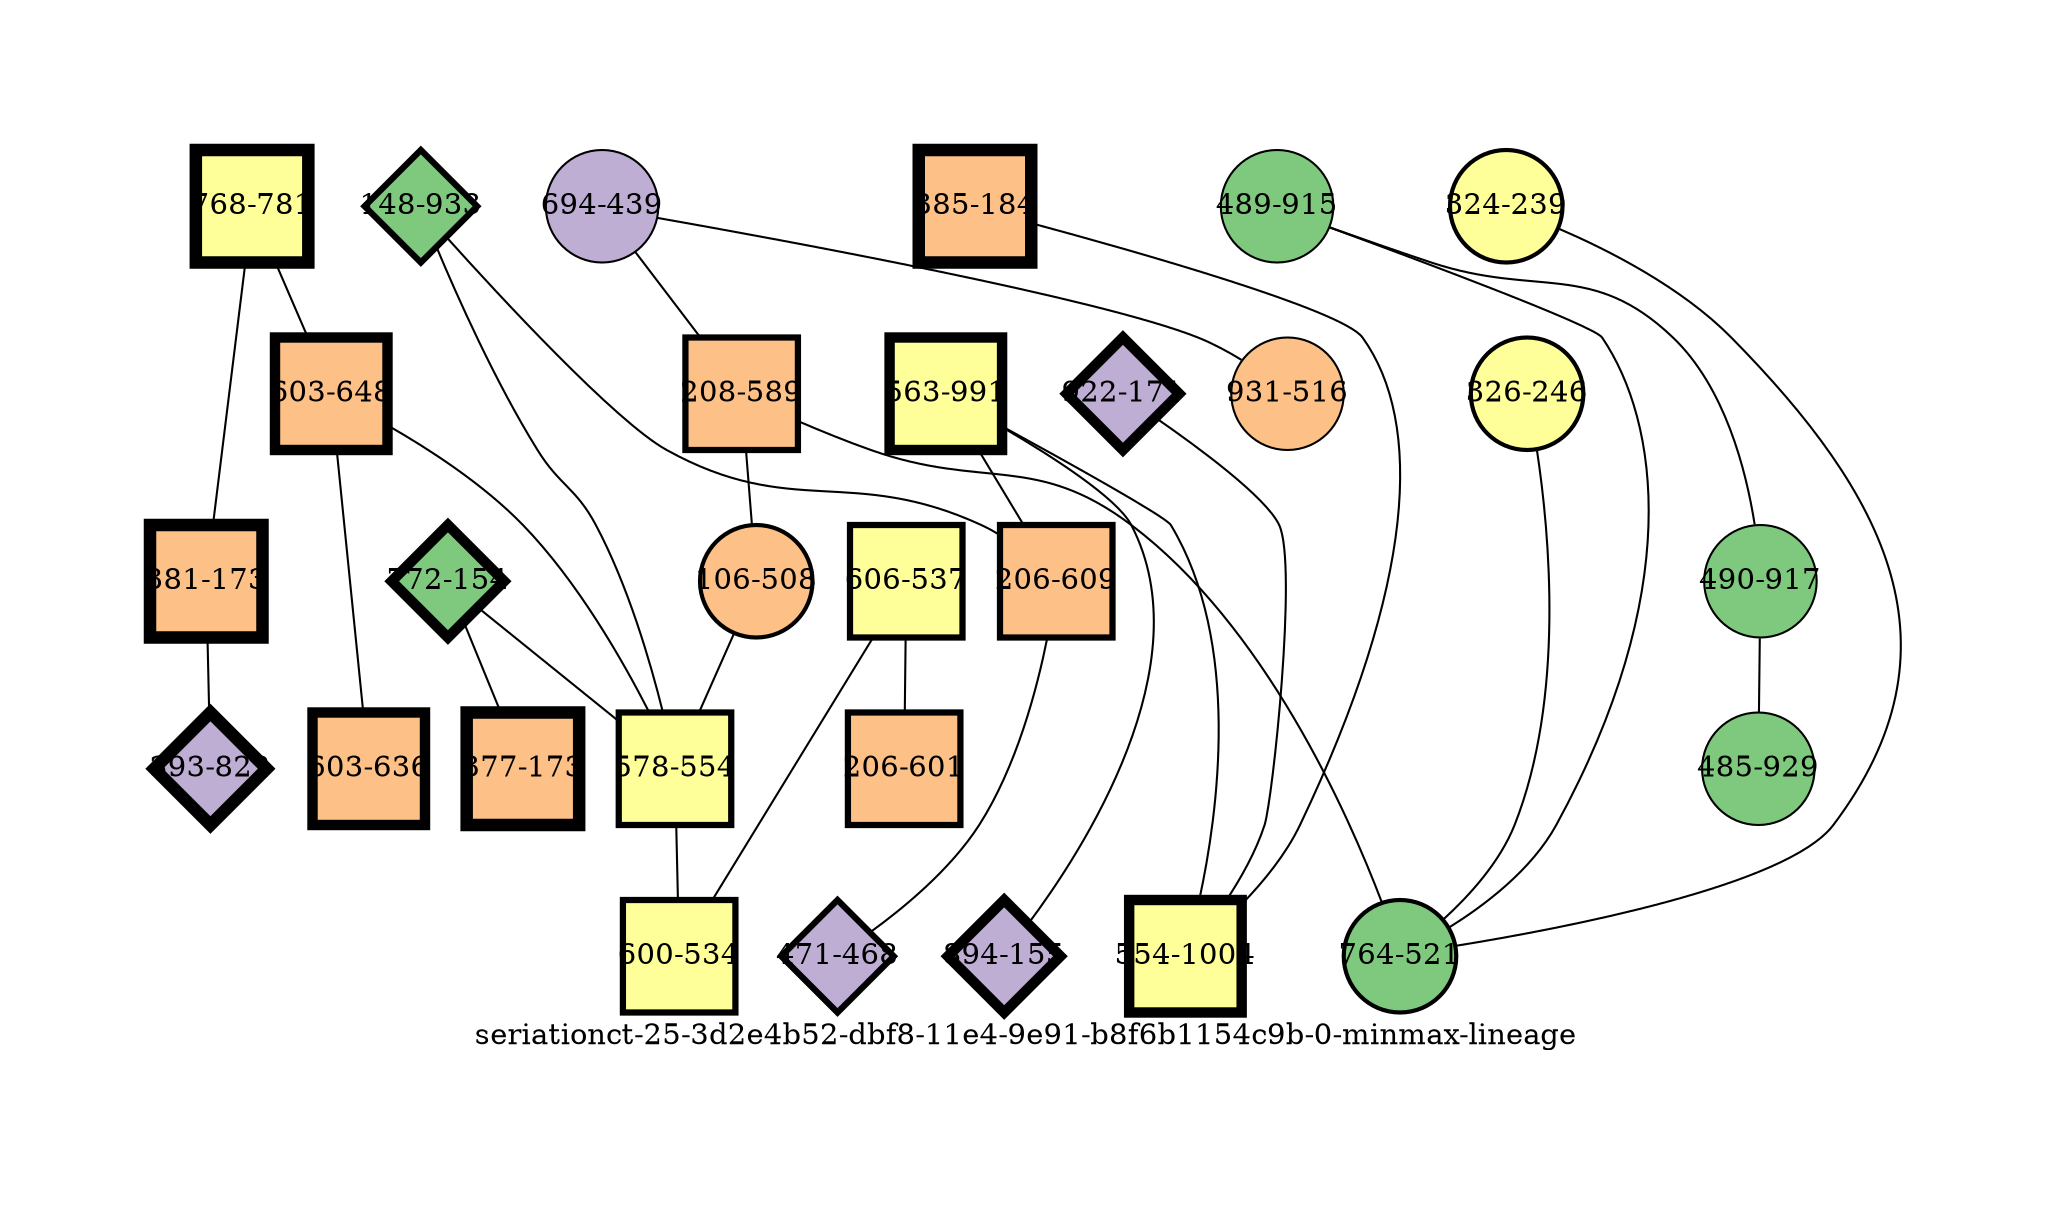 strict graph "seriationct-25-3d2e4b52-dbf8-11e4-9e91-b8f6b1154c9b-0-minmax-lineage" {
labelloc=b;
ratio=auto;
pad="1.0";
label="seriationct-25-3d2e4b52-dbf8-11e4-9e91-b8f6b1154c9b-0-minmax-lineage";
node [width="0.75", style=filled, fixedsize=true, height="0.75", shape=circle, label=""];
0 [xCoordinate="781.0", appears_in_slice=6, yCoordinate="768.0", colorscheme=accent6, lineage_id=1, short_label="768-781", label="768-781", shape=square, cluster_id=3, fillcolor=4, size="500.0", id=0, penwidth="6.0"];
1 [xCoordinate="439.0", appears_in_slice=1, yCoordinate="694.0", colorscheme=accent6, lineage_id=0, short_label="694-439", label="694-439", shape=circle, cluster_id=1, fillcolor=2, size="500.0", id=1, penwidth="1.0"];
2 [xCoordinate="991.0", appears_in_slice=5, yCoordinate="563.0", colorscheme=accent6, lineage_id=1, short_label="563-991", label="563-991", shape=square, cluster_id=3, fillcolor=4, size="500.0", id=2, penwidth="5.0"];
3 [xCoordinate="915.0", appears_in_slice=1, yCoordinate="489.0", colorscheme=accent6, lineage_id=0, short_label="489-915", label="489-915", shape=circle, cluster_id=0, fillcolor=1, size="500.0", id=3, penwidth="1.0"];
4 [xCoordinate="648.0", appears_in_slice=5, yCoordinate="603.0", colorscheme=accent6, lineage_id=1, short_label="603-648", label="603-648", shape=square, cluster_id=2, fillcolor=3, size="500.0", id=4, penwidth="5.0"];
5 [xCoordinate="239.0", appears_in_slice=2, yCoordinate="324.0", colorscheme=accent6, lineage_id=0, short_label="324-239", label="324-239", shape=circle, cluster_id=3, fillcolor=4, size="500.0", id=5, penwidth="2.0"];
6 [xCoordinate="933.0", appears_in_slice=3, yCoordinate="148.0", colorscheme=accent6, lineage_id=2, short_label="148-933", label="148-933", shape=diamond, cluster_id=0, fillcolor=1, size="500.0", id=19, penwidth="3.0"];
7 [xCoordinate="609.0", appears_in_slice=3, yCoordinate="206.0", colorscheme=accent6, lineage_id=1, short_label="206-609", label="206-609", shape=square, cluster_id=2, fillcolor=3, size="500.0", id=7, penwidth="3.0"];
8 [xCoordinate="154.0", appears_in_slice=5, yCoordinate="772.0", colorscheme=accent6, lineage_id=2, short_label="772-154", label="772-154", shape=diamond, cluster_id=0, fillcolor=1, size="500.0", id=8, penwidth="5.0"];
9 [xCoordinate="589.0", appears_in_slice=3, yCoordinate="208.0", colorscheme=accent6, lineage_id=1, short_label="208-589", label="208-589", shape=square, cluster_id=2, fillcolor=3, size="500.0", id=9, penwidth="3.0"];
10 [xCoordinate="246.0", appears_in_slice=2, yCoordinate="326.0", colorscheme=accent6, lineage_id=0, short_label="326-246", label="326-246", shape=circle, cluster_id=3, fillcolor=4, size="500.0", id=10, penwidth="2.0"];
11 [xCoordinate="917.0", appears_in_slice=1, yCoordinate="490.0", colorscheme=accent6, lineage_id=0, short_label="490-917", label="490-917", shape=circle, cluster_id=0, fillcolor=1, size="500.0", id=11, penwidth="1.0"];
12 [xCoordinate="184.0", appears_in_slice=6, yCoordinate="385.0", colorscheme=accent6, lineage_id=1, short_label="385-184", label="385-184", shape=square, cluster_id=2, fillcolor=3, size="500.0", id=12, penwidth="6.0"];
13 [xCoordinate="171.0", appears_in_slice=5, yCoordinate="922.0", colorscheme=accent6, lineage_id=2, short_label="922-171", label="922-171", shape=diamond, cluster_id=1, fillcolor=2, size="500.0", id=13, penwidth="5.0"];
14 [xCoordinate="508.0", appears_in_slice=2, yCoordinate="106.0", colorscheme=accent6, lineage_id=0, short_label="106-508", label="106-508", shape=circle, cluster_id=2, fillcolor=3, size="500.0", id=14, penwidth="2.0"];
15 [xCoordinate="516.0", appears_in_slice=1, yCoordinate="931.0", colorscheme=accent6, lineage_id=0, short_label="931-516", label="931-516", shape=circle, cluster_id=2, fillcolor=3, size="500.0", id=15, penwidth="1.0"];
16 [xCoordinate="554.0", appears_in_slice=3, yCoordinate="578.0", colorscheme=accent6, lineage_id=1, short_label="578-554", label="578-554", shape=square, cluster_id=3, fillcolor=4, size="500.0", id=16, penwidth="3.0"];
17 [xCoordinate="929.0", appears_in_slice=1, yCoordinate="485.0", colorscheme=accent6, lineage_id=0, short_label="485-929", label="485-929", shape=circle, cluster_id=0, fillcolor=1, size="500.0", id=17, penwidth="1.0"];
18 [xCoordinate="173.0", appears_in_slice=6, yCoordinate="381.0", colorscheme=accent6, lineage_id=1, short_label="381-173", label="381-173", shape=square, cluster_id=2, fillcolor=3, size="500.0", id=18, penwidth="6.0"];
19 [xCoordinate="173.0", appears_in_slice=6, yCoordinate="377.0", colorscheme=accent6, lineage_id=1, short_label="377-173", label="377-173", shape=square, cluster_id=2, fillcolor=3, size="500.0", id=6, penwidth="6.0"];
20 [xCoordinate="537.0", appears_in_slice=3, yCoordinate="606.0", colorscheme=accent6, lineage_id=1, short_label="606-537", label="606-537", shape=square, cluster_id=3, fillcolor=4, size="500.0", id=20, penwidth="3.0"];
21 [xCoordinate="636.0", appears_in_slice=5, yCoordinate="603.0", colorscheme=accent6, lineage_id=1, short_label="603-636", label="603-636", shape=square, cluster_id=2, fillcolor=3, size="500.0", id=21, penwidth="5.0"];
22 [xCoordinate="534.0", appears_in_slice=3, yCoordinate="600.0", colorscheme=accent6, lineage_id=1, short_label="600-534", label="600-534", shape=square, cluster_id=3, fillcolor=4, size="500.0", id=22, penwidth="3.0"];
23 [xCoordinate="155.0", appears_in_slice=5, yCoordinate="894.0", colorscheme=accent6, lineage_id=2, short_label="894-155", label="894-155", shape=diamond, cluster_id=1, fillcolor=2, size="500.0", id=23, penwidth="5.0"];
24 [xCoordinate="1004.0", appears_in_slice=5, yCoordinate="554.0", colorscheme=accent6, lineage_id=1, short_label="554-1004", label="554-1004", shape=square, cluster_id=3, fillcolor=4, size="500.0", id=24, penwidth="5.0"];
25 [xCoordinate="822.0", appears_in_slice=6, yCoordinate="393.0", colorscheme=accent6, lineage_id=2, short_label="393-822", label="393-822", shape=diamond, cluster_id=1, fillcolor=2, size="500.0", id=25, penwidth="6.0"];
26 [xCoordinate="521.0", appears_in_slice=2, yCoordinate="764.0", colorscheme=accent6, lineage_id=0, short_label="764-521", label="764-521", shape=circle, cluster_id=0, fillcolor=1, size="500.0", id=26, penwidth="2.0"];
27 [xCoordinate="468.0", appears_in_slice=3, yCoordinate="471.0", colorscheme=accent6, lineage_id=2, short_label="471-468", label="471-468", shape=diamond, cluster_id=1, fillcolor=2, size="500.0", id=27, penwidth="3.0"];
28 [xCoordinate="601.0", appears_in_slice=3, yCoordinate="206.0", colorscheme=accent6, lineage_id=1, short_label="206-601", label="206-601", shape=square, cluster_id=2, fillcolor=3, size="500.0", id=28, penwidth="3.0"];
0 -- 18  [inverseweight="18.7382922249", weight="0.0533666562565"];
0 -- 4  [inverseweight="1.44153888111", weight="0.693703106523"];
1 -- 9  [inverseweight="3.01489418872", weight="0.331686599066"];
1 -- 15  [inverseweight="8.64643079833", weight="0.115654658358"];
2 -- 24  [inverseweight="20.1129496677", weight="0.0497192115786"];
2 -- 7  [inverseweight="3.02669205332", weight="0.330393704541"];
2 -- 23  [inverseweight="21.7597069945", weight="0.0459565011723"];
3 -- 26  [inverseweight="3.50448159305", weight="0.285348909232"];
3 -- 11  [inverseweight="2.11910068853", weight="0.471898294127"];
4 -- 16  [inverseweight="1.31810091541", weight="0.75866725249"];
4 -- 21  [inverseweight="15.1864184808", weight="0.0658483105326"];
5 -- 26  [inverseweight="24.4557994022", weight="0.0408900966005"];
6 -- 16  [inverseweight="2.65402352392", weight="0.376786411645"];
6 -- 7  [inverseweight="106.600358178", weight="0.00938083151965"];
7 -- 27  [inverseweight="31.3727902569", weight="0.031874754901"];
8 -- 16  [inverseweight="1.83868269241", weight="0.543867630954"];
8 -- 19  [inverseweight="1.39669163614", weight="0.715977653283"];
9 -- 26  [inverseweight="2.793252501", weight="0.358005586549"];
9 -- 14  [inverseweight="4.42737999118", weight="0.22586721763"];
10 -- 26  [inverseweight="11.8511365785", weight="0.0843800924389"];
11 -- 17  [inverseweight="23.7289498938", weight="0.0421426150114"];
12 -- 24  [inverseweight="3.22869711036", weight="0.309722456403"];
13 -- 24  [inverseweight="20.0160192256", weight="0.0499599839872"];
14 -- 16  [inverseweight="2.01459011471", weight="0.496378887545"];
16 -- 22  [inverseweight="1.69589965867", weight="0.589657527723"];
18 -- 25  [inverseweight="25.8543844998", weight="0.0386781592116"];
20 -- 28  [inverseweight="18.6858773188", weight="0.053516352641"];
20 -- 22  [inverseweight="26.7261241912", weight="0.0374165738677"];
}
